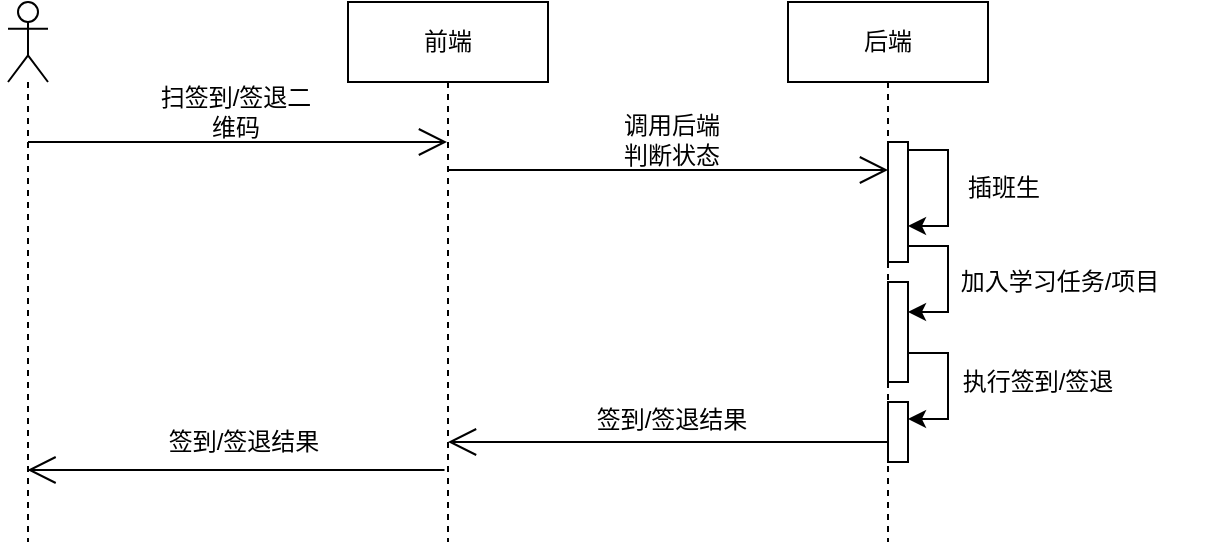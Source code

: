 <mxfile version="15.7.0" type="github">
  <diagram id="jeWRTXNoOYOlurIpA6Xa" name="第 1 页">
    <mxGraphModel dx="1662" dy="762" grid="1" gridSize="10" guides="1" tooltips="1" connect="1" arrows="1" fold="1" page="1" pageScale="1" pageWidth="827" pageHeight="1169" math="0" shadow="0">
      <root>
        <mxCell id="0" />
        <mxCell id="1" parent="0" />
        <mxCell id="zCmaOvVnBD8p-difWN_1-1" value="" style="shape=umlLifeline;participant=umlActor;perimeter=lifelinePerimeter;whiteSpace=wrap;html=1;container=1;collapsible=0;recursiveResize=0;verticalAlign=top;spacingTop=36;outlineConnect=0;" vertex="1" parent="1">
          <mxGeometry x="110" y="180" width="20" height="270" as="geometry" />
        </mxCell>
        <mxCell id="zCmaOvVnBD8p-difWN_1-3" value="" style="endArrow=open;endFill=1;endSize=12;html=1;rounded=0;" edge="1" parent="zCmaOvVnBD8p-difWN_1-1" target="zCmaOvVnBD8p-difWN_1-5">
          <mxGeometry width="160" relative="1" as="geometry">
            <mxPoint x="10" y="70" as="sourcePoint" />
            <mxPoint x="170" y="70" as="targetPoint" />
          </mxGeometry>
        </mxCell>
        <mxCell id="zCmaOvVnBD8p-difWN_1-4" value="扫签到/签退二维码" style="text;html=1;strokeColor=none;fillColor=none;align=center;verticalAlign=middle;whiteSpace=wrap;rounded=0;" vertex="1" parent="1">
          <mxGeometry x="184" y="220" width="80" height="30" as="geometry" />
        </mxCell>
        <mxCell id="zCmaOvVnBD8p-difWN_1-5" value="前端" style="shape=umlLifeline;perimeter=lifelinePerimeter;whiteSpace=wrap;html=1;container=1;collapsible=0;recursiveResize=0;outlineConnect=0;" vertex="1" parent="1">
          <mxGeometry x="280" y="180" width="100" height="270" as="geometry" />
        </mxCell>
        <mxCell id="zCmaOvVnBD8p-difWN_1-7" value="后端" style="shape=umlLifeline;perimeter=lifelinePerimeter;whiteSpace=wrap;html=1;container=1;collapsible=0;recursiveResize=0;outlineConnect=0;" vertex="1" parent="1">
          <mxGeometry x="500" y="180" width="100" height="270" as="geometry" />
        </mxCell>
        <mxCell id="zCmaOvVnBD8p-difWN_1-8" value="" style="html=1;points=[];perimeter=orthogonalPerimeter;" vertex="1" parent="zCmaOvVnBD8p-difWN_1-7">
          <mxGeometry x="50" y="140" width="10" height="50" as="geometry" />
        </mxCell>
        <mxCell id="zCmaOvVnBD8p-difWN_1-9" style="edgeStyle=orthogonalEdgeStyle;rounded=0;orthogonalLoop=1;jettySize=auto;html=1;entryX=1;entryY=0.925;entryDx=0;entryDy=0;entryPerimeter=0;" edge="1" parent="zCmaOvVnBD8p-difWN_1-7">
          <mxGeometry relative="1" as="geometry">
            <mxPoint x="60" y="122" as="sourcePoint" />
            <mxPoint x="60" y="155" as="targetPoint" />
            <Array as="points">
              <mxPoint x="80" y="122" />
              <mxPoint x="80" y="155" />
            </Array>
          </mxGeometry>
        </mxCell>
        <mxCell id="zCmaOvVnBD8p-difWN_1-10" value="" style="html=1;points=[];perimeter=orthogonalPerimeter;" vertex="1" parent="zCmaOvVnBD8p-difWN_1-7">
          <mxGeometry x="50" y="200" width="10" height="30" as="geometry" />
        </mxCell>
        <mxCell id="zCmaOvVnBD8p-difWN_1-11" style="edgeStyle=orthogonalEdgeStyle;rounded=0;orthogonalLoop=1;jettySize=auto;html=1;entryX=1;entryY=0.925;entryDx=0;entryDy=0;entryPerimeter=0;" edge="1" parent="zCmaOvVnBD8p-difWN_1-7">
          <mxGeometry relative="1" as="geometry">
            <mxPoint x="60" y="175.5" as="sourcePoint" />
            <mxPoint x="60" y="208.5" as="targetPoint" />
            <Array as="points">
              <mxPoint x="80" y="175.5" />
              <mxPoint x="80" y="208.5" />
            </Array>
          </mxGeometry>
        </mxCell>
        <mxCell id="zCmaOvVnBD8p-difWN_1-12" value="插班生" style="text;html=1;strokeColor=none;fillColor=none;align=center;verticalAlign=middle;whiteSpace=wrap;rounded=0;" vertex="1" parent="1">
          <mxGeometry x="568" y="263" width="80" height="20" as="geometry" />
        </mxCell>
        <mxCell id="zCmaOvVnBD8p-difWN_1-19" value="" style="html=1;points=[];perimeter=orthogonalPerimeter;" vertex="1" parent="1">
          <mxGeometry x="550" y="250" width="10" height="60" as="geometry" />
        </mxCell>
        <mxCell id="zCmaOvVnBD8p-difWN_1-20" style="edgeStyle=orthogonalEdgeStyle;rounded=0;orthogonalLoop=1;jettySize=auto;html=1;entryX=1;entryY=0.7;entryDx=0;entryDy=0;entryPerimeter=0;" edge="1" parent="1" source="zCmaOvVnBD8p-difWN_1-19" target="zCmaOvVnBD8p-difWN_1-19">
          <mxGeometry relative="1" as="geometry">
            <Array as="points">
              <mxPoint x="580" y="254" />
              <mxPoint x="580" y="292" />
            </Array>
          </mxGeometry>
        </mxCell>
        <mxCell id="zCmaOvVnBD8p-difWN_1-21" value="调用后端判断状态" style="text;html=1;strokeColor=none;fillColor=none;align=center;verticalAlign=middle;whiteSpace=wrap;rounded=0;" vertex="1" parent="1">
          <mxGeometry x="412" y="234" width="60" height="30" as="geometry" />
        </mxCell>
        <mxCell id="zCmaOvVnBD8p-difWN_1-24" value="" style="endArrow=open;endFill=1;endSize=12;html=1;rounded=0;entryX=0;entryY=0.025;entryDx=0;entryDy=0;entryPerimeter=0;" edge="1" parent="1">
          <mxGeometry width="160" relative="1" as="geometry">
            <mxPoint x="329.5" y="264" as="sourcePoint" />
            <mxPoint x="550" y="264" as="targetPoint" />
          </mxGeometry>
        </mxCell>
        <mxCell id="zCmaOvVnBD8p-difWN_1-26" value="执行签到/签退" style="text;html=1;strokeColor=none;fillColor=none;align=center;verticalAlign=middle;whiteSpace=wrap;rounded=0;" vertex="1" parent="1">
          <mxGeometry x="540" y="360" width="170" height="20" as="geometry" />
        </mxCell>
        <mxCell id="zCmaOvVnBD8p-difWN_1-28" value="" style="endArrow=open;endFill=1;endSize=12;html=1;rounded=0;exitX=-0.2;exitY=0.7;exitDx=0;exitDy=0;exitPerimeter=0;" edge="1" parent="1">
          <mxGeometry width="160" relative="1" as="geometry">
            <mxPoint x="328.25" y="414" as="sourcePoint" />
            <mxPoint x="119.75" y="414" as="targetPoint" />
          </mxGeometry>
        </mxCell>
        <mxCell id="zCmaOvVnBD8p-difWN_1-29" value="签到/签退结果" style="text;html=1;strokeColor=none;fillColor=none;align=center;verticalAlign=middle;whiteSpace=wrap;rounded=0;" vertex="1" parent="1">
          <mxGeometry x="394" y="374" width="96" height="30" as="geometry" />
        </mxCell>
        <mxCell id="zCmaOvVnBD8p-difWN_1-45" value="加入学习任务/项目" style="text;html=1;strokeColor=none;fillColor=none;align=center;verticalAlign=middle;whiteSpace=wrap;rounded=0;" vertex="1" parent="1">
          <mxGeometry x="580" y="310" width="112" height="20" as="geometry" />
        </mxCell>
        <mxCell id="zCmaOvVnBD8p-difWN_1-46" value="" style="endArrow=open;endFill=1;endSize=12;html=1;rounded=0;exitX=-0.2;exitY=0.7;exitDx=0;exitDy=0;exitPerimeter=0;" edge="1" parent="1" target="zCmaOvVnBD8p-difWN_1-5">
          <mxGeometry width="160" relative="1" as="geometry">
            <mxPoint x="550" y="400" as="sourcePoint" />
            <mxPoint x="341.5" y="400" as="targetPoint" />
          </mxGeometry>
        </mxCell>
        <mxCell id="zCmaOvVnBD8p-difWN_1-47" value="签到/签退结果" style="text;html=1;strokeColor=none;fillColor=none;align=center;verticalAlign=middle;whiteSpace=wrap;rounded=0;" vertex="1" parent="1">
          <mxGeometry x="180" y="385" width="96" height="30" as="geometry" />
        </mxCell>
      </root>
    </mxGraphModel>
  </diagram>
</mxfile>
